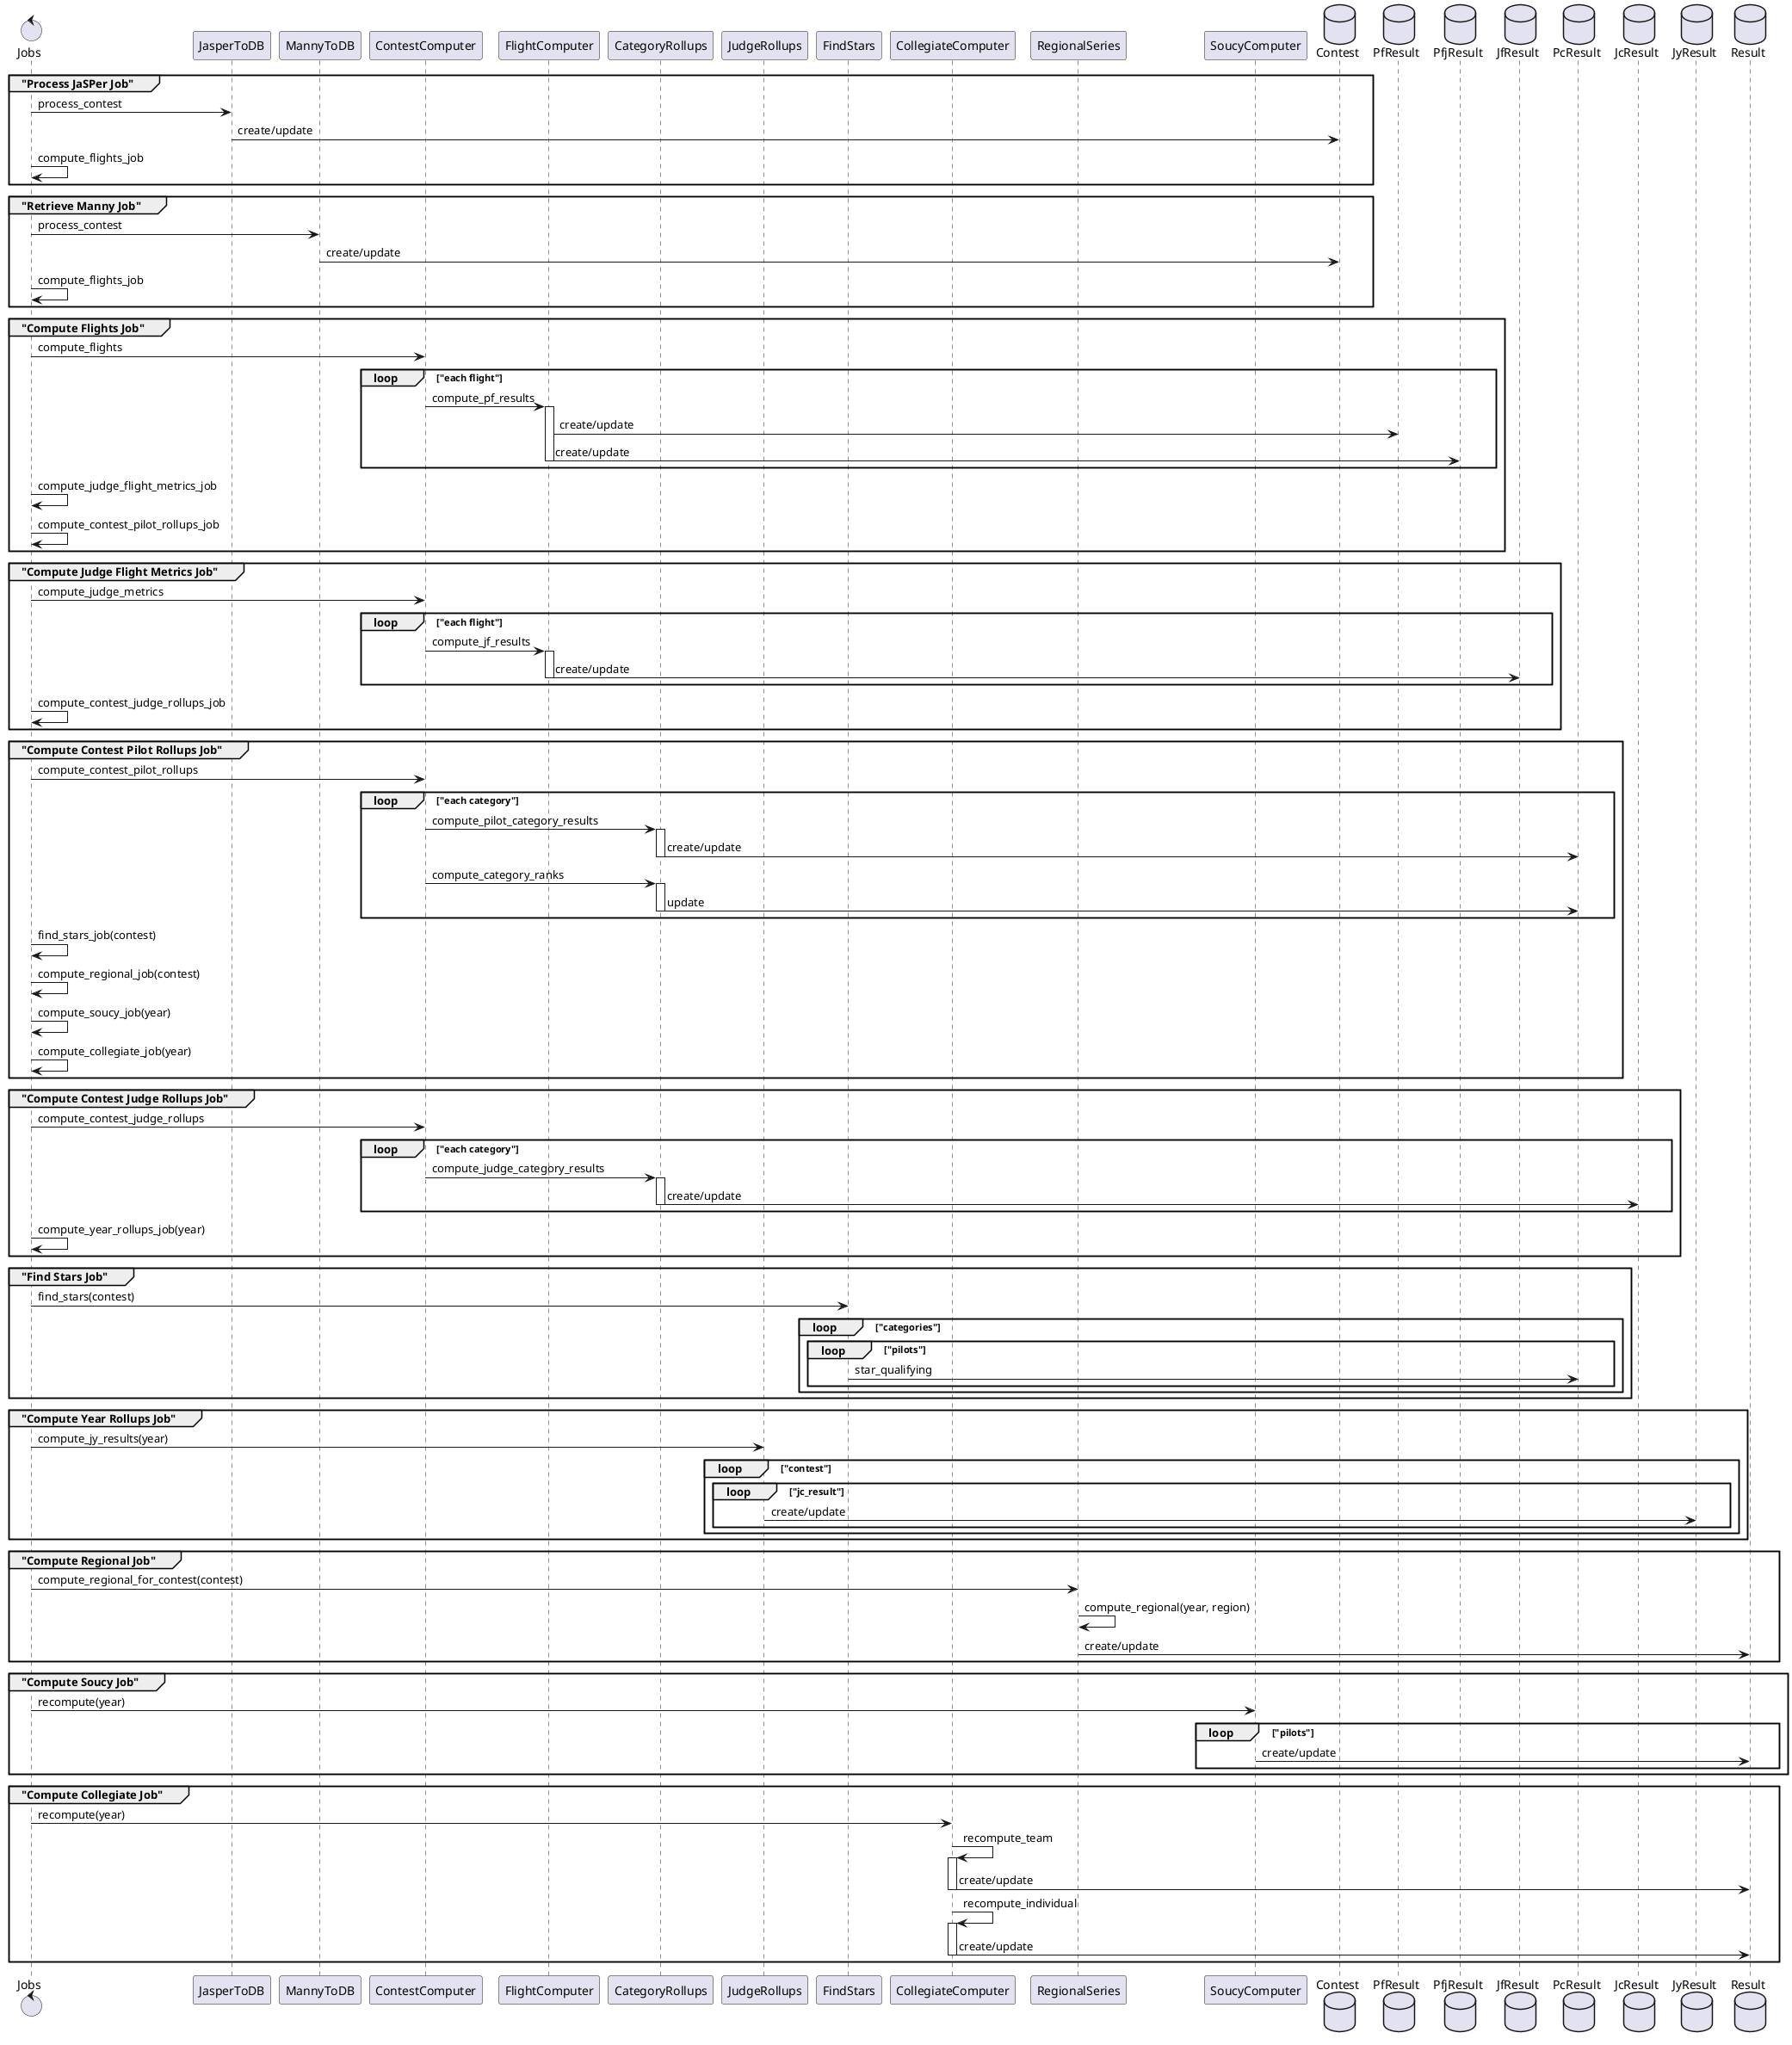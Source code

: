 @startuml
  control Jobs
  participant JasperToDB
  participant MannyToDB
  participant ContestComputer as CC
  participant FlightComputer as FC
  participant CategoryRollups as CR
  participant JudgeRollups as JR
  participant FindStars as Stars
  participant CollegiateComputer as Coll
  participant RegionalSeries as Regional
  participant SoucyComputer as Soucy
  database Contest
  database PfResult as PF
  database PfjResult as PFJ
  database JfResult as JF
  database PcResult as PC
  database JcResult as JC
  database JyResult as JY
  database Result

  group "Process JaSPer Job"
    Jobs -> JasperToDB : process_contest
    JasperToDB -> Contest : create/update
    Jobs -> Jobs : compute_flights_job
  end

  group "Retrieve Manny Job"
    Jobs -> MannyToDB : process_contest
    MannyToDB -> Contest : create/update
    Jobs -> Jobs : compute_flights_job
  end

  group "Compute Flights Job"
    Jobs -> CC : compute_flights
    loop "each flight"
      CC -> FC : compute_pf_results
      activate FC
        FC -> PF : create/update
        FC -> PFJ : create/update
      deactivate FC
    end
    Jobs -> Jobs : compute_judge_flight_metrics_job
    Jobs -> Jobs : compute_contest_pilot_rollups_job
  end

  group "Compute Judge Flight Metrics Job"
    Jobs -> CC : compute_judge_metrics
    loop "each flight"
      CC -> FC : compute_jf_results
      activate FC
        FC -> JF : create/update
      deactivate FC
    end
    Jobs -> Jobs : compute_contest_judge_rollups_job
  end

  group "Compute Contest Pilot Rollups Job"
    Jobs -> CC : compute_contest_pilot_rollups
    loop "each category"
      CC -> CR : compute_pilot_category_results
      activate CR
        CR -> PC : create/update
      deactivate CR
      CC -> CR : compute_category_ranks
      activate CR
        CR -> PC : update
      deactivate CR
    end
    Jobs -> Jobs : find_stars_job(contest)
    Jobs -> Jobs : compute_regional_job(contest)
    Jobs -> Jobs : compute_soucy_job(year)
    Jobs -> Jobs : compute_collegiate_job(year)
  end

  group "Compute Contest Judge Rollups Job"
    Jobs -> CC : compute_contest_judge_rollups
    loop "each category"
      CC -> CR : compute_judge_category_results
      activate CR
        CR -> JC : create/update
      deactivate CR
    end
    Jobs -> Jobs : compute_year_rollups_job(year)
  end

  group "Find Stars Job"
    Jobs -> Stars : find_stars(contest)
    loop "categories"
      loop "pilots"
        Stars -> PC : star_qualifying
      end
    end
  end

  group "Compute Year Rollups Job"
    Jobs -> JR : compute_jy_results(year)
    loop "contest"
      loop "jc_result"
        JR -> JY : create/update
      end
    end
  end

  group "Compute Regional Job"
    Jobs -> Regional : compute_regional_for_contest(contest)
    Regional -> Regional : compute_regional(year, region)
    Regional -> Result : create/update
  end

  group "Compute Soucy Job"
    Jobs -> Soucy : recompute(year)
    loop "pilots"
      Soucy -> Result : create/update
    end
  end

  group "Compute Collegiate Job"
    Jobs -> Coll : recompute(year)
    Coll -> Coll : recompute_team
    activate Coll
      Coll -> Result : create/update
    deactivate Coll
    Coll -> Coll : recompute_individual
    activate Coll
      Coll -> Result : create/update
    deactivate Coll
  end

@enduml
